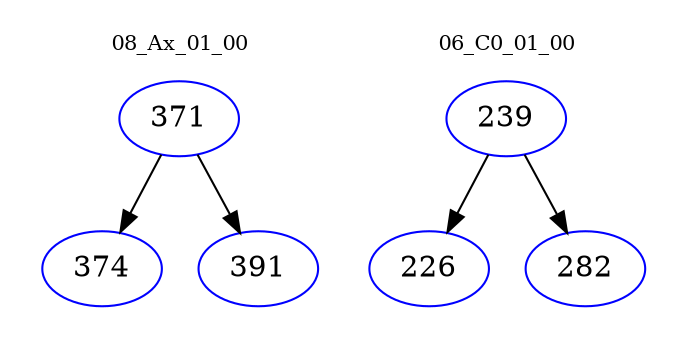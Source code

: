 digraph{
subgraph cluster_0 {
color = white
label = "08_Ax_01_00";
fontsize=10;
T0_371 [label="371", color="blue"]
T0_371 -> T0_374 [color="black"]
T0_374 [label="374", color="blue"]
T0_371 -> T0_391 [color="black"]
T0_391 [label="391", color="blue"]
}
subgraph cluster_1 {
color = white
label = "06_C0_01_00";
fontsize=10;
T1_239 [label="239", color="blue"]
T1_239 -> T1_226 [color="black"]
T1_226 [label="226", color="blue"]
T1_239 -> T1_282 [color="black"]
T1_282 [label="282", color="blue"]
}
}
